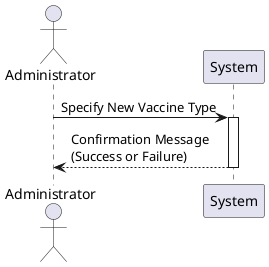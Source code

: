 @startuml
actor Administrator as Admin

Admin -> System: Specify New Vaccine Type
activate System

' Code is unique
System --> Admin: Confirmation Message\n(Success or Failure)

deactivate System
@enduml
